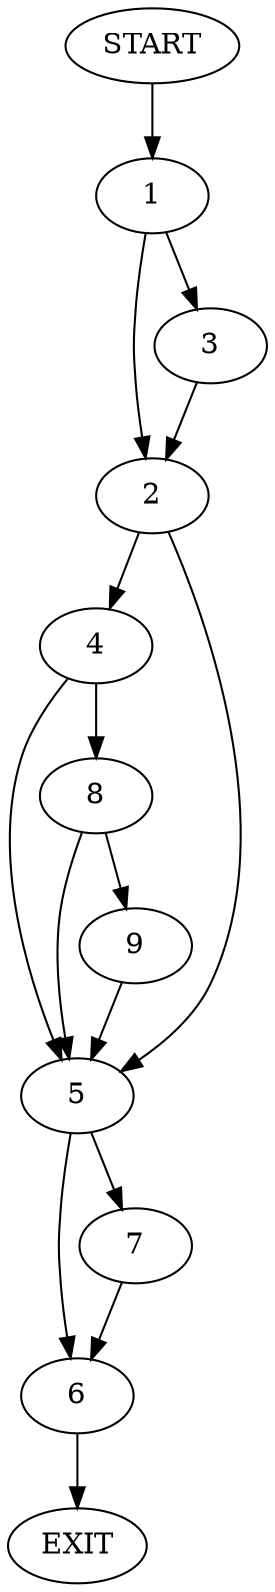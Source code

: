 digraph {
0 [label="START"]
10 [label="EXIT"]
0 -> 1
1 -> 2
1 -> 3
3 -> 2
2 -> 4
2 -> 5
5 -> 6
5 -> 7
4 -> 5
4 -> 8
8 -> 9
8 -> 5
9 -> 5
6 -> 10
7 -> 6
}
